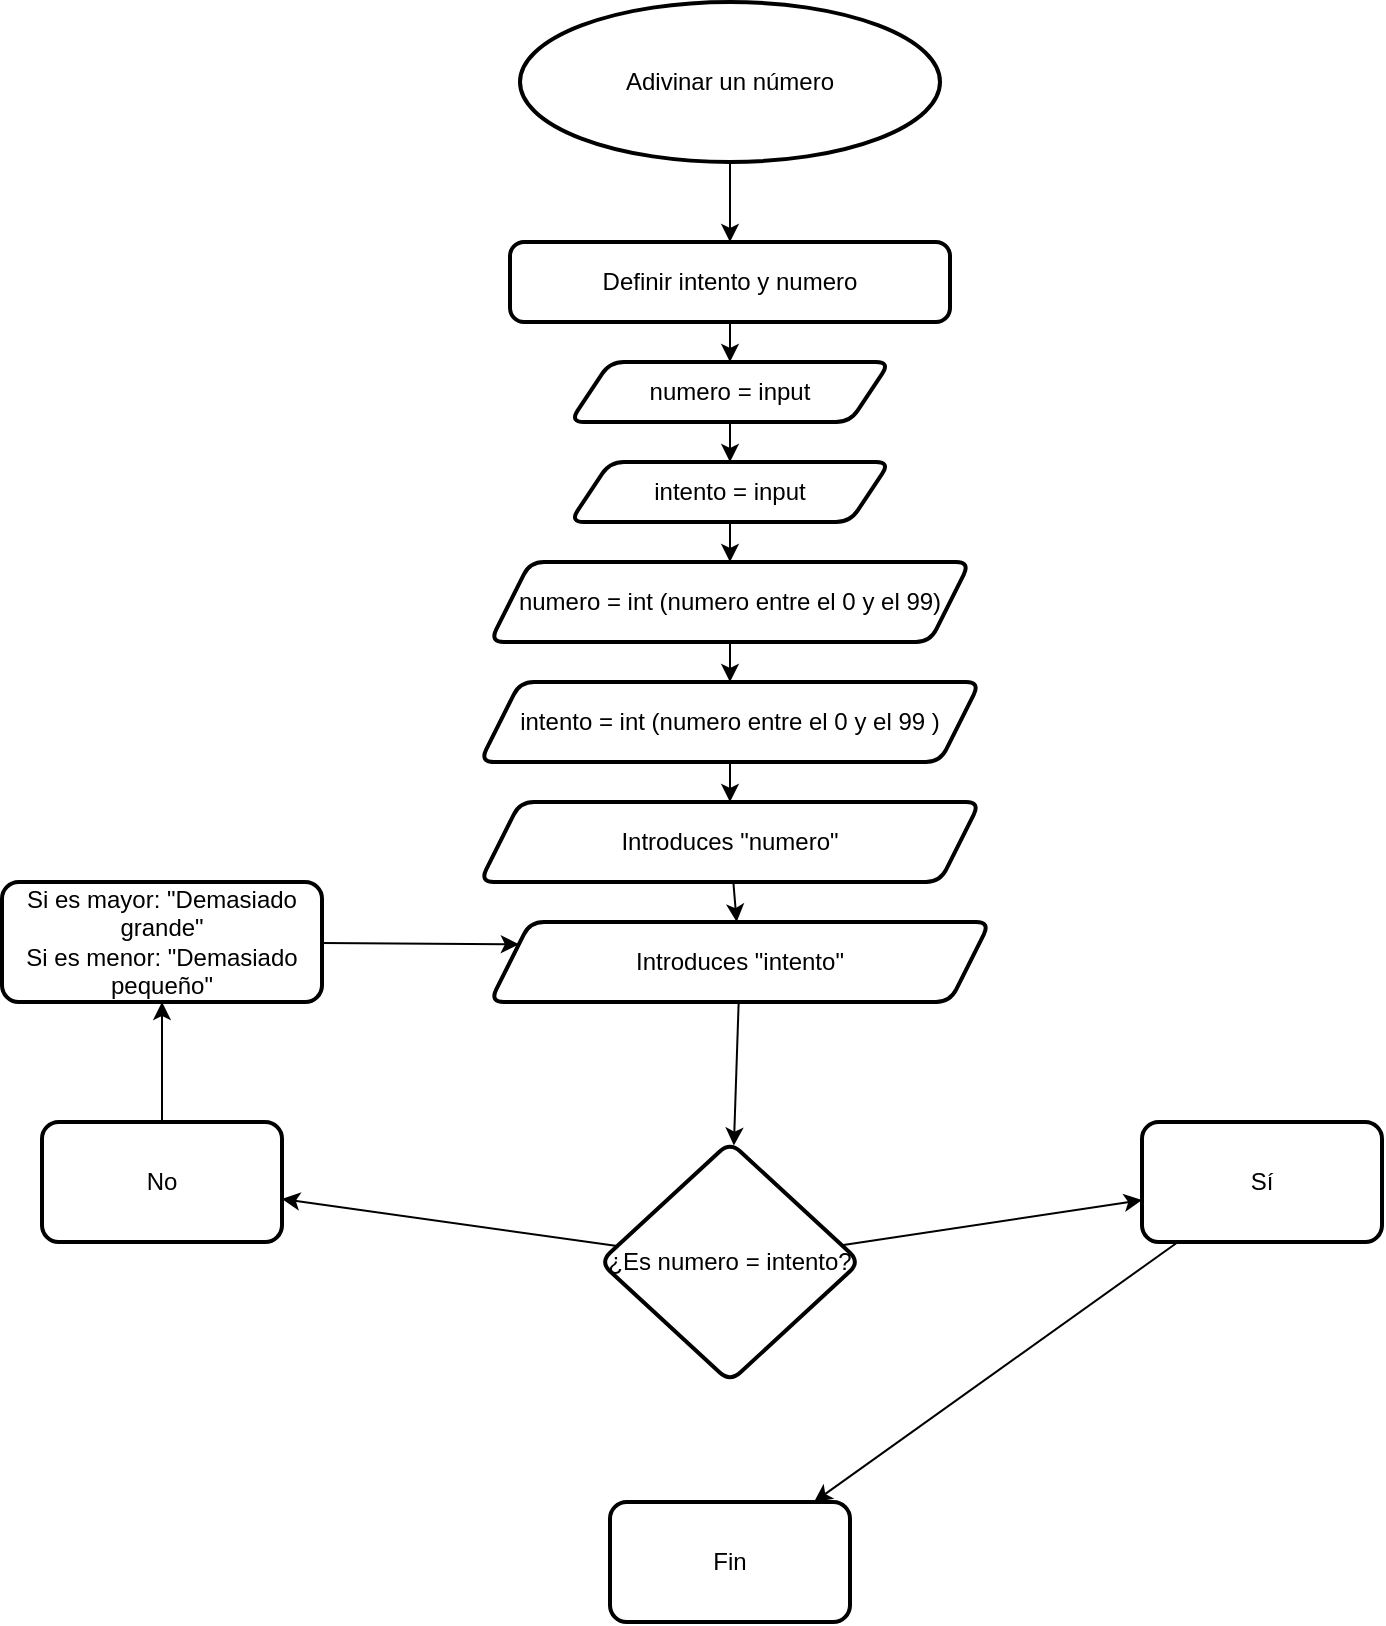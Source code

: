 <mxfile>
    <diagram id="8Igs25_RLLVLXBnBV_tV" name="Page-1">
        <mxGraphModel dx="734" dy="566" grid="1" gridSize="10" guides="1" tooltips="1" connect="1" arrows="1" fold="1" page="1" pageScale="1" pageWidth="827" pageHeight="1169" math="0" shadow="0">
            <root>
                <mxCell id="0"/>
                <mxCell id="1" parent="0"/>
                <mxCell id="61" value="" style="edgeStyle=none;html=1;" edge="1" parent="1" source="10" target="38">
                    <mxGeometry relative="1" as="geometry"/>
                </mxCell>
                <mxCell id="10" value="Adivinar un número" style="strokeWidth=2;html=1;shape=mxgraph.flowchart.start_1;whiteSpace=wrap;" parent="1" vertex="1">
                    <mxGeometry x="309" y="20" width="210" height="80" as="geometry"/>
                </mxCell>
                <mxCell id="66" value="" style="edgeStyle=none;html=1;" edge="1" parent="1" source="24" target="35">
                    <mxGeometry relative="1" as="geometry"/>
                </mxCell>
                <mxCell id="24" value="numero = input" style="shape=parallelogram;perimeter=parallelogramPerimeter;whiteSpace=wrap;html=1;fixedSize=1;rounded=1;arcSize=14;strokeWidth=2;" parent="1" vertex="1">
                    <mxGeometry x="334" y="200" width="160" height="30" as="geometry"/>
                </mxCell>
                <mxCell id="69" value="" style="edgeStyle=none;html=1;" edge="1" parent="1" source="26" target="33">
                    <mxGeometry relative="1" as="geometry"/>
                </mxCell>
                <mxCell id="26" value="numero = int (numero entre el 0 y el 99)" style="shape=parallelogram;perimeter=parallelogramPerimeter;whiteSpace=wrap;html=1;fixedSize=1;rounded=1;arcSize=14;strokeWidth=2;" parent="1" vertex="1">
                    <mxGeometry x="294" y="300" width="240" height="40" as="geometry"/>
                </mxCell>
                <mxCell id="53" value="" style="edgeStyle=none;html=1;" edge="1" parent="1" source="33" target="52">
                    <mxGeometry relative="1" as="geometry"/>
                </mxCell>
                <mxCell id="33" value="intento = int (numero entre el 0 y el 99 )" style="shape=parallelogram;perimeter=parallelogramPerimeter;whiteSpace=wrap;html=1;fixedSize=1;rounded=1;arcSize=14;strokeWidth=2;" vertex="1" parent="1">
                    <mxGeometry x="289" y="360" width="250" height="40" as="geometry"/>
                </mxCell>
                <mxCell id="68" value="" style="edgeStyle=none;html=1;" edge="1" parent="1" source="35" target="26">
                    <mxGeometry relative="1" as="geometry"/>
                </mxCell>
                <mxCell id="35" value="intento = input" style="shape=parallelogram;perimeter=parallelogramPerimeter;whiteSpace=wrap;html=1;fixedSize=1;rounded=1;arcSize=14;strokeWidth=2;" vertex="1" parent="1">
                    <mxGeometry x="334" y="250" width="160" height="30" as="geometry"/>
                </mxCell>
                <mxCell id="65" value="" style="edgeStyle=none;html=1;" edge="1" parent="1" source="38" target="24">
                    <mxGeometry relative="1" as="geometry"/>
                </mxCell>
                <mxCell id="38" value="Definir intento y numero" style="rounded=1;whiteSpace=wrap;html=1;absoluteArcSize=1;arcSize=14;strokeWidth=2;" vertex="1" parent="1">
                    <mxGeometry x="304" y="140" width="220" height="40" as="geometry"/>
                </mxCell>
                <mxCell id="46" value="" style="edgeStyle=none;html=1;" edge="1" parent="1" source="42" target="45">
                    <mxGeometry relative="1" as="geometry"/>
                </mxCell>
                <mxCell id="50" value="" style="edgeStyle=none;html=1;" edge="1" parent="1" source="42" target="49">
                    <mxGeometry relative="1" as="geometry"/>
                </mxCell>
                <mxCell id="42" value="¿Es numero = intento?" style="rhombus;whiteSpace=wrap;html=1;rounded=1;arcSize=14;strokeWidth=2;" vertex="1" parent="1">
                    <mxGeometry x="349" y="590" width="130" height="120" as="geometry"/>
                </mxCell>
                <mxCell id="48" value="" style="edgeStyle=none;html=1;" edge="1" parent="1" source="45" target="47">
                    <mxGeometry relative="1" as="geometry"/>
                </mxCell>
                <mxCell id="45" value="Sí" style="whiteSpace=wrap;html=1;rounded=1;arcSize=14;strokeWidth=2;" vertex="1" parent="1">
                    <mxGeometry x="620" y="580" width="120" height="60" as="geometry"/>
                </mxCell>
                <mxCell id="47" value="Fin" style="whiteSpace=wrap;html=1;rounded=1;arcSize=14;strokeWidth=2;" vertex="1" parent="1">
                    <mxGeometry x="354" y="770" width="120" height="60" as="geometry"/>
                </mxCell>
                <mxCell id="58" value="" style="edgeStyle=none;html=1;" edge="1" parent="1" source="49" target="57">
                    <mxGeometry relative="1" as="geometry"/>
                </mxCell>
                <mxCell id="49" value="No" style="whiteSpace=wrap;html=1;rounded=1;arcSize=14;strokeWidth=2;" vertex="1" parent="1">
                    <mxGeometry x="70" y="580" width="120" height="60" as="geometry"/>
                </mxCell>
                <mxCell id="56" value="" style="edgeStyle=none;html=1;" edge="1" parent="1" source="52" target="55">
                    <mxGeometry relative="1" as="geometry"/>
                </mxCell>
                <mxCell id="52" value="Introduces &quot;numero&quot;" style="shape=parallelogram;perimeter=parallelogramPerimeter;whiteSpace=wrap;html=1;fixedSize=1;rounded=1;arcSize=14;strokeWidth=2;" vertex="1" parent="1">
                    <mxGeometry x="289" y="420" width="250" height="40" as="geometry"/>
                </mxCell>
                <mxCell id="71" value="" style="edgeStyle=none;html=1;" edge="1" parent="1" source="55" target="42">
                    <mxGeometry relative="1" as="geometry"/>
                </mxCell>
                <mxCell id="55" value="Introduces &quot;intento&quot;" style="shape=parallelogram;perimeter=parallelogramPerimeter;whiteSpace=wrap;html=1;fixedSize=1;rounded=1;arcSize=14;strokeWidth=2;" vertex="1" parent="1">
                    <mxGeometry x="294" y="480" width="250" height="40" as="geometry"/>
                </mxCell>
                <mxCell id="59" style="edgeStyle=none;html=1;entryX=0;entryY=0.25;entryDx=0;entryDy=0;" edge="1" parent="1" source="57" target="55">
                    <mxGeometry relative="1" as="geometry"/>
                </mxCell>
                <mxCell id="57" value="Si es mayor: &quot;Demasiado grande&quot;&lt;br&gt;Si es menor: &quot;Demasiado pequeño&quot;" style="whiteSpace=wrap;html=1;rounded=1;arcSize=14;strokeWidth=2;" vertex="1" parent="1">
                    <mxGeometry x="50" y="460" width="160" height="60" as="geometry"/>
                </mxCell>
            </root>
        </mxGraphModel>
    </diagram>
</mxfile>